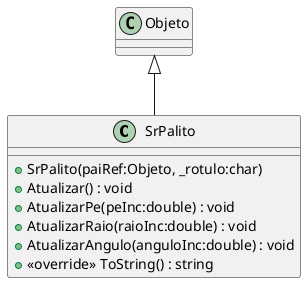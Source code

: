 @startuml
class SrPalito {
    + SrPalito(paiRef:Objeto, _rotulo:char)
    + Atualizar() : void
    + AtualizarPe(peInc:double) : void
    + AtualizarRaio(raioInc:double) : void
    + AtualizarAngulo(anguloInc:double) : void
    + <<override>> ToString() : string
}
Objeto <|-- SrPalito
@enduml
